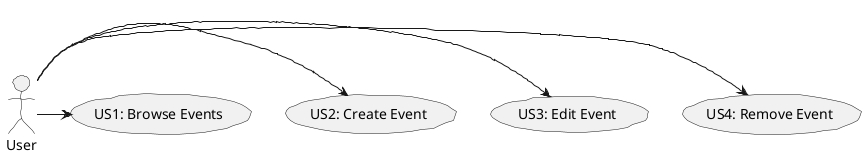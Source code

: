 @startuml  us.png
skinparam handwritten true
skinparam monochrome true
skinparam packageStyle rect
skinparam defaultFontName FG Virgil
skinparam shadowing false

User -> (US4: Remove Event)
User -> (US3: Edit Event)
User -> (US2: Create Event)
User -> (US1: Browse Events)


@enduml
